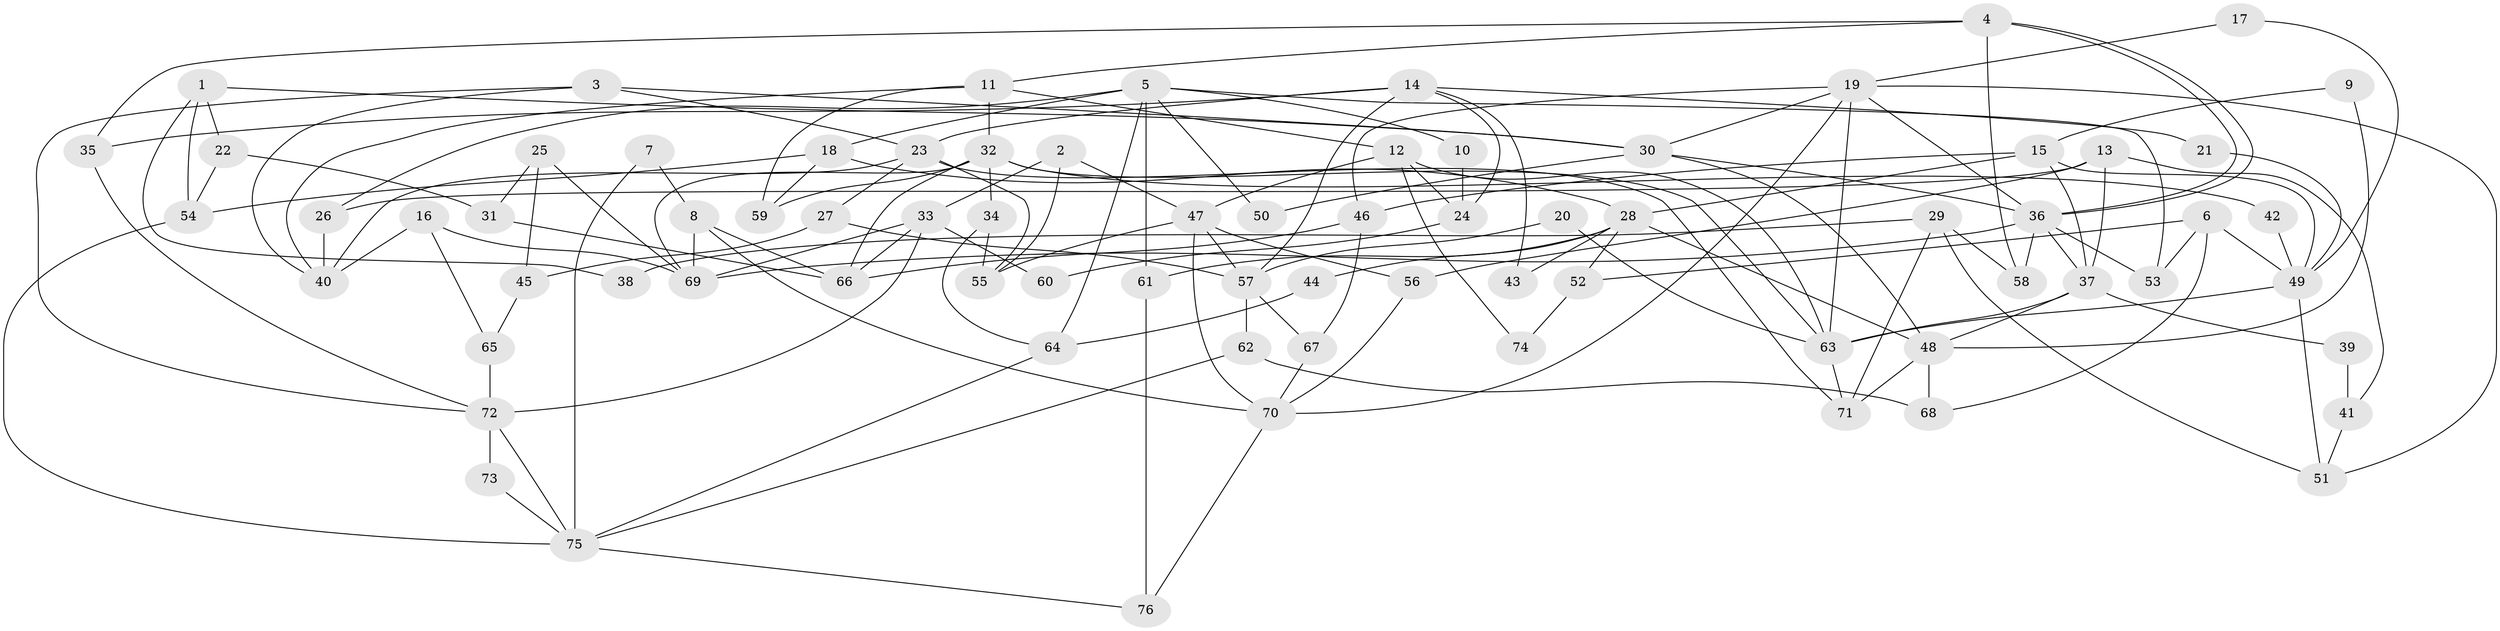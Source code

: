 // Generated by graph-tools (version 1.1) at 2025/51/03/09/25 04:51:58]
// undirected, 76 vertices, 152 edges
graph export_dot {
graph [start="1"]
  node [color=gray90,style=filled];
  1;
  2;
  3;
  4;
  5;
  6;
  7;
  8;
  9;
  10;
  11;
  12;
  13;
  14;
  15;
  16;
  17;
  18;
  19;
  20;
  21;
  22;
  23;
  24;
  25;
  26;
  27;
  28;
  29;
  30;
  31;
  32;
  33;
  34;
  35;
  36;
  37;
  38;
  39;
  40;
  41;
  42;
  43;
  44;
  45;
  46;
  47;
  48;
  49;
  50;
  51;
  52;
  53;
  54;
  55;
  56;
  57;
  58;
  59;
  60;
  61;
  62;
  63;
  64;
  65;
  66;
  67;
  68;
  69;
  70;
  71;
  72;
  73;
  74;
  75;
  76;
  1 -- 22;
  1 -- 30;
  1 -- 38;
  1 -- 54;
  2 -- 47;
  2 -- 55;
  2 -- 33;
  3 -- 72;
  3 -- 40;
  3 -- 23;
  3 -- 30;
  4 -- 11;
  4 -- 36;
  4 -- 36;
  4 -- 35;
  4 -- 58;
  5 -- 26;
  5 -- 64;
  5 -- 10;
  5 -- 18;
  5 -- 50;
  5 -- 53;
  5 -- 61;
  6 -- 53;
  6 -- 49;
  6 -- 52;
  6 -- 68;
  7 -- 75;
  7 -- 8;
  8 -- 69;
  8 -- 70;
  8 -- 66;
  9 -- 15;
  9 -- 48;
  10 -- 24;
  11 -- 12;
  11 -- 32;
  11 -- 40;
  11 -- 59;
  12 -- 63;
  12 -- 47;
  12 -- 24;
  12 -- 74;
  13 -- 37;
  13 -- 56;
  13 -- 26;
  13 -- 41;
  14 -- 35;
  14 -- 23;
  14 -- 21;
  14 -- 24;
  14 -- 43;
  14 -- 57;
  15 -- 49;
  15 -- 37;
  15 -- 28;
  15 -- 46;
  16 -- 69;
  16 -- 40;
  16 -- 65;
  17 -- 49;
  17 -- 19;
  18 -- 59;
  18 -- 28;
  18 -- 54;
  19 -- 46;
  19 -- 36;
  19 -- 30;
  19 -- 51;
  19 -- 63;
  19 -- 70;
  20 -- 57;
  20 -- 63;
  21 -- 49;
  22 -- 54;
  22 -- 31;
  23 -- 71;
  23 -- 27;
  23 -- 40;
  23 -- 55;
  24 -- 60;
  25 -- 45;
  25 -- 69;
  25 -- 31;
  26 -- 40;
  27 -- 57;
  27 -- 45;
  28 -- 43;
  28 -- 44;
  28 -- 48;
  28 -- 52;
  28 -- 61;
  29 -- 58;
  29 -- 71;
  29 -- 38;
  29 -- 51;
  30 -- 36;
  30 -- 48;
  30 -- 50;
  31 -- 66;
  32 -- 63;
  32 -- 66;
  32 -- 34;
  32 -- 42;
  32 -- 59;
  32 -- 69;
  33 -- 69;
  33 -- 60;
  33 -- 66;
  33 -- 72;
  34 -- 55;
  34 -- 64;
  35 -- 72;
  36 -- 37;
  36 -- 53;
  36 -- 58;
  36 -- 69;
  37 -- 48;
  37 -- 39;
  37 -- 63;
  39 -- 41;
  41 -- 51;
  42 -- 49;
  44 -- 64;
  45 -- 65;
  46 -- 66;
  46 -- 67;
  47 -- 57;
  47 -- 70;
  47 -- 55;
  47 -- 56;
  48 -- 68;
  48 -- 71;
  49 -- 63;
  49 -- 51;
  52 -- 74;
  54 -- 75;
  56 -- 70;
  57 -- 62;
  57 -- 67;
  61 -- 76;
  62 -- 75;
  62 -- 68;
  63 -- 71;
  64 -- 75;
  65 -- 72;
  67 -- 70;
  70 -- 76;
  72 -- 75;
  72 -- 73;
  73 -- 75;
  75 -- 76;
}
